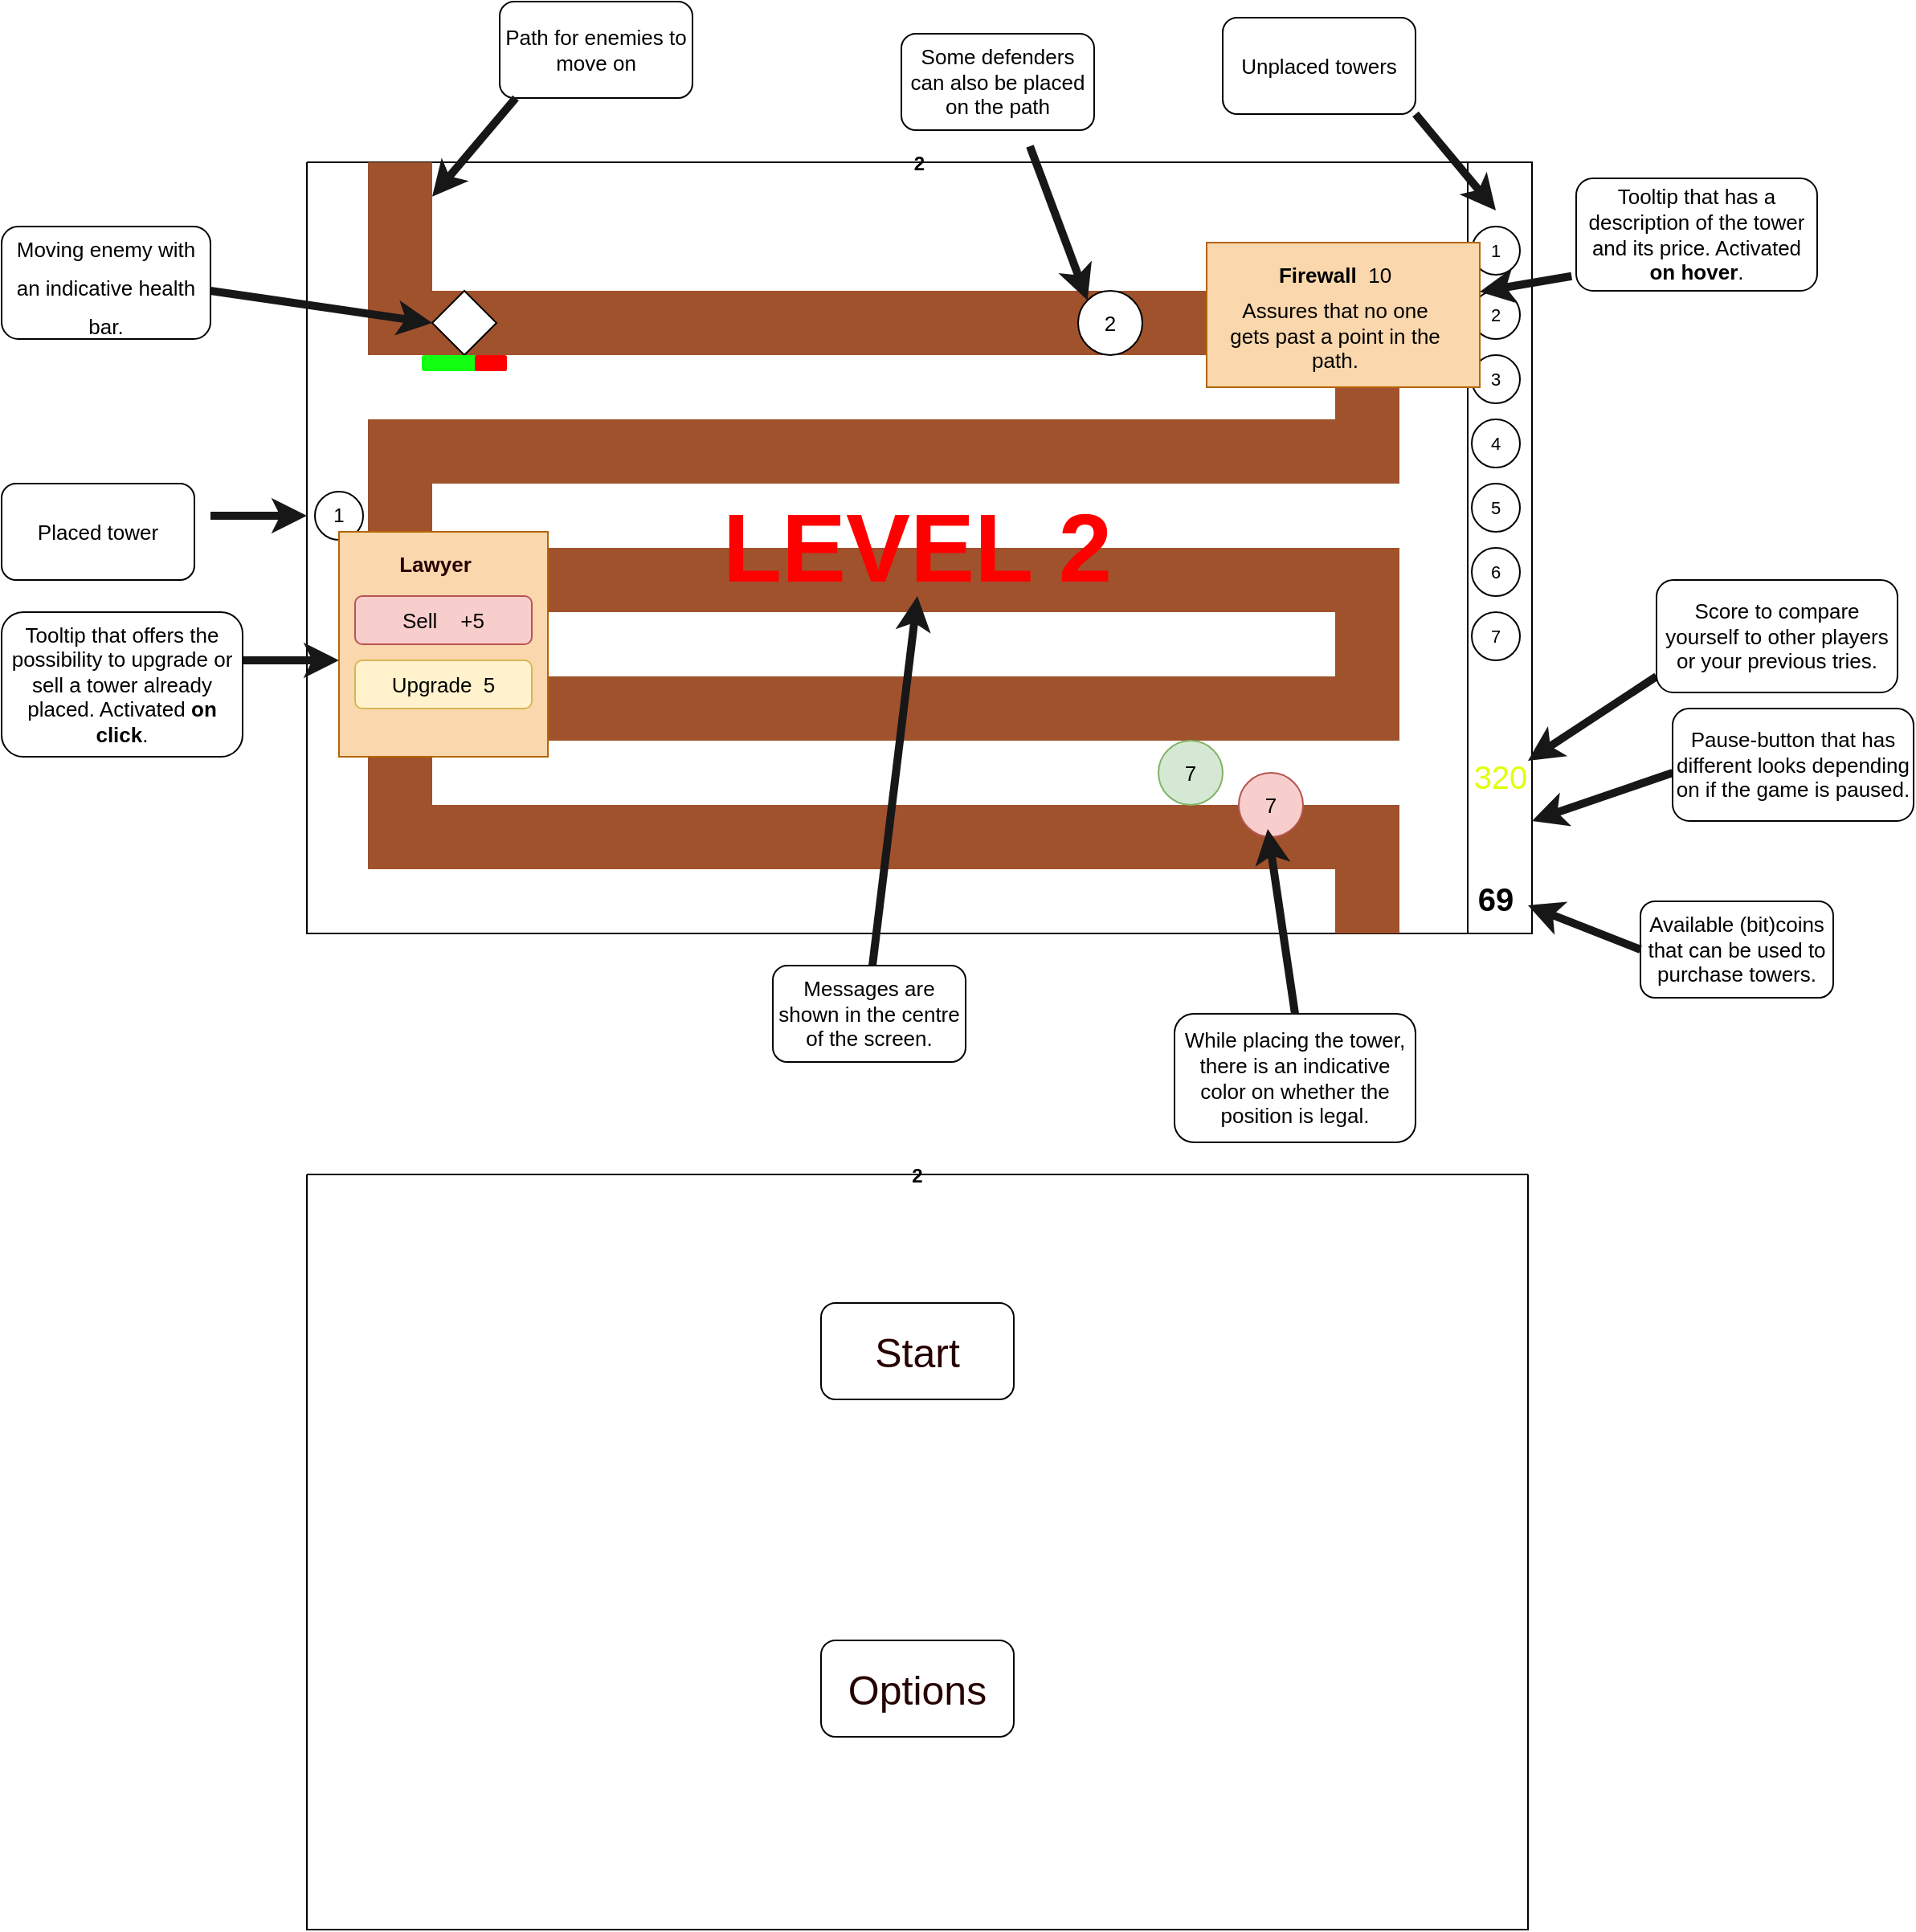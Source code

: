 <mxfile version="20.8.13" type="github">
  <diagram name="Page-1" id="zFE875iKLAENkuUcsFWu">
    <mxGraphModel dx="1354" dy="593" grid="1" gridSize="10" guides="1" tooltips="1" connect="1" arrows="1" fold="1" page="1" pageScale="1" pageWidth="850" pageHeight="1100" math="0" shadow="0">
      <root>
        <mxCell id="0" />
        <mxCell id="1" parent="0" />
        <mxCell id="jQFUmVb1L2Z8zy5BHqim-1" value="2" style="swimlane;startSize=0;fillColor=#009900;strokeColor=#000000;" vertex="1" parent="1">
          <mxGeometry x="40" y="160" width="762.5" height="480" as="geometry">
            <mxRectangle x="40" y="160" width="50" height="40" as="alternateBounds" />
          </mxGeometry>
        </mxCell>
        <mxCell id="jQFUmVb1L2Z8zy5BHqim-7" value="" style="rounded=0;whiteSpace=wrap;html=1;" vertex="1" parent="jQFUmVb1L2Z8zy5BHqim-1">
          <mxGeometry x="722.5" width="40" height="480" as="geometry" />
        </mxCell>
        <mxCell id="jQFUmVb1L2Z8zy5BHqim-8" value="" style="ellipse;whiteSpace=wrap;html=1;aspect=fixed;" vertex="1" parent="jQFUmVb1L2Z8zy5BHqim-1">
          <mxGeometry x="725" y="40" width="30" height="30" as="geometry" />
        </mxCell>
        <mxCell id="jQFUmVb1L2Z8zy5BHqim-9" value="" style="ellipse;whiteSpace=wrap;html=1;aspect=fixed;" vertex="1" parent="jQFUmVb1L2Z8zy5BHqim-1">
          <mxGeometry x="725" y="80" width="30" height="30" as="geometry" />
        </mxCell>
        <mxCell id="jQFUmVb1L2Z8zy5BHqim-10" value="" style="ellipse;whiteSpace=wrap;html=1;aspect=fixed;" vertex="1" parent="jQFUmVb1L2Z8zy5BHqim-1">
          <mxGeometry x="725" y="120" width="30" height="30" as="geometry" />
        </mxCell>
        <mxCell id="jQFUmVb1L2Z8zy5BHqim-11" value="" style="ellipse;whiteSpace=wrap;html=1;aspect=fixed;" vertex="1" parent="jQFUmVb1L2Z8zy5BHqim-1">
          <mxGeometry x="725" y="160" width="30" height="30" as="geometry" />
        </mxCell>
        <mxCell id="jQFUmVb1L2Z8zy5BHqim-12" value="" style="ellipse;whiteSpace=wrap;html=1;aspect=fixed;" vertex="1" parent="jQFUmVb1L2Z8zy5BHqim-1">
          <mxGeometry x="725" y="200" width="30" height="30" as="geometry" />
        </mxCell>
        <mxCell id="jQFUmVb1L2Z8zy5BHqim-13" value="" style="ellipse;whiteSpace=wrap;html=1;aspect=fixed;" vertex="1" parent="jQFUmVb1L2Z8zy5BHqim-1">
          <mxGeometry x="725" y="240" width="30" height="30" as="geometry" />
        </mxCell>
        <mxCell id="jQFUmVb1L2Z8zy5BHqim-14" value="" style="ellipse;whiteSpace=wrap;html=1;aspect=fixed;" vertex="1" parent="jQFUmVb1L2Z8zy5BHqim-1">
          <mxGeometry x="725" y="280" width="30" height="30" as="geometry" />
        </mxCell>
        <mxCell id="jQFUmVb1L2Z8zy5BHqim-110" value="" style="rounded=0;whiteSpace=wrap;html=1;fillColor=#a0522d;fontColor=#ffffff;strokeColor=none;" vertex="1" parent="jQFUmVb1L2Z8zy5BHqim-1">
          <mxGeometry x="38" y="80" width="642" height="40" as="geometry" />
        </mxCell>
        <mxCell id="jQFUmVb1L2Z8zy5BHqim-111" value="" style="rounded=0;whiteSpace=wrap;html=1;fillColor=#a0522d;fontColor=#ffffff;strokeColor=none;" vertex="1" parent="jQFUmVb1L2Z8zy5BHqim-1">
          <mxGeometry x="38" y="160" width="642" height="40" as="geometry" />
        </mxCell>
        <mxCell id="jQFUmVb1L2Z8zy5BHqim-113" value="" style="rounded=0;whiteSpace=wrap;html=1;fillColor=#a0522d;fontColor=#ffffff;strokeColor=none;" vertex="1" parent="jQFUmVb1L2Z8zy5BHqim-1">
          <mxGeometry x="38" y="240" width="640" height="40" as="geometry" />
        </mxCell>
        <mxCell id="jQFUmVb1L2Z8zy5BHqim-114" value="" style="rounded=0;whiteSpace=wrap;html=1;fillColor=#a0522d;fontColor=#ffffff;strokeColor=none;" vertex="1" parent="jQFUmVb1L2Z8zy5BHqim-1">
          <mxGeometry x="39" y="240" width="641" height="40" as="geometry" />
        </mxCell>
        <mxCell id="jQFUmVb1L2Z8zy5BHqim-115" value="" style="rounded=0;whiteSpace=wrap;html=1;fillColor=#a0522d;fontColor=#ffffff;strokeColor=none;" vertex="1" parent="jQFUmVb1L2Z8zy5BHqim-1">
          <mxGeometry x="38" y="320" width="642" height="40" as="geometry" />
        </mxCell>
        <mxCell id="jQFUmVb1L2Z8zy5BHqim-116" value="" style="rounded=0;whiteSpace=wrap;html=1;fillColor=#a0522d;fontColor=#ffffff;strokeColor=none;" vertex="1" parent="jQFUmVb1L2Z8zy5BHqim-1">
          <mxGeometry x="38" y="400" width="642" height="40" as="geometry" />
        </mxCell>
        <mxCell id="jQFUmVb1L2Z8zy5BHqim-117" value="" style="rounded=0;whiteSpace=wrap;html=1;fillColor=#a0522d;fontColor=#ffffff;strokeColor=none;" vertex="1" parent="jQFUmVb1L2Z8zy5BHqim-1">
          <mxGeometry x="640" y="80" width="40" height="120" as="geometry" />
        </mxCell>
        <mxCell id="jQFUmVb1L2Z8zy5BHqim-118" value="" style="rounded=0;whiteSpace=wrap;html=1;fillColor=#a0522d;fontColor=#ffffff;strokeColor=none;" vertex="1" parent="jQFUmVb1L2Z8zy5BHqim-1">
          <mxGeometry x="38" y="160" width="40" height="120" as="geometry" />
        </mxCell>
        <mxCell id="jQFUmVb1L2Z8zy5BHqim-119" value="" style="rounded=0;whiteSpace=wrap;html=1;fillColor=#a0522d;fontColor=#ffffff;strokeColor=none;" vertex="1" parent="jQFUmVb1L2Z8zy5BHqim-1">
          <mxGeometry x="640" y="240" width="40" height="120" as="geometry" />
        </mxCell>
        <mxCell id="jQFUmVb1L2Z8zy5BHqim-120" value="" style="rounded=0;whiteSpace=wrap;html=1;fillColor=#a0522d;fontColor=#ffffff;strokeColor=none;" vertex="1" parent="jQFUmVb1L2Z8zy5BHqim-1">
          <mxGeometry x="38" y="320" width="40" height="120" as="geometry" />
        </mxCell>
        <mxCell id="jQFUmVb1L2Z8zy5BHqim-126" value="" style="rhombus;whiteSpace=wrap;html=1;fontSize=20;" vertex="1" parent="jQFUmVb1L2Z8zy5BHqim-1">
          <mxGeometry x="78" y="80" width="40" height="40" as="geometry" />
        </mxCell>
        <mxCell id="jQFUmVb1L2Z8zy5BHqim-129" value="1" style="ellipse;whiteSpace=wrap;html=1;aspect=fixed;" vertex="1" parent="jQFUmVb1L2Z8zy5BHqim-1">
          <mxGeometry x="5" y="205" width="30" height="30" as="geometry" />
        </mxCell>
        <mxCell id="jQFUmVb1L2Z8zy5BHqim-137" value="" style="shape=image;verticalLabelPosition=bottom;labelBackgroundColor=default;verticalAlign=top;aspect=fixed;imageAspect=0;image=https://upload.wikimedia.org/wikipedia/commons/4/48/Gold_Bitcoin.svg;" vertex="1" parent="jQFUmVb1L2Z8zy5BHqim-1">
          <mxGeometry x="720" y="435" width="45" height="45" as="geometry" />
        </mxCell>
        <mxCell id="jQFUmVb1L2Z8zy5BHqim-138" value="&lt;font style=&quot;font-size: 20px;&quot;&gt;&lt;b style=&quot;font-size: 20px;&quot;&gt;69&lt;/b&gt;&lt;/font&gt;" style="text;strokeColor=none;align=center;fillColor=none;html=1;verticalAlign=middle;whiteSpace=wrap;rounded=0;fontSize=20;labelBackgroundColor=none;" vertex="1" parent="jQFUmVb1L2Z8zy5BHqim-1">
          <mxGeometry x="720" y="447.5" width="40" height="20" as="geometry" />
        </mxCell>
        <mxCell id="jQFUmVb1L2Z8zy5BHqim-139" value="" style="rounded=0;whiteSpace=wrap;html=1;fillColor=#a0522d;fontColor=#ffffff;strokeColor=none;" vertex="1" parent="jQFUmVb1L2Z8zy5BHqim-1">
          <mxGeometry x="38" width="40" height="90" as="geometry" />
        </mxCell>
        <mxCell id="jQFUmVb1L2Z8zy5BHqim-141" value="1" style="text;strokeColor=none;align=center;fillColor=none;html=1;verticalAlign=middle;whiteSpace=wrap;rounded=0;fontSize=11;" vertex="1" parent="jQFUmVb1L2Z8zy5BHqim-1">
          <mxGeometry x="725" y="40" width="30" height="30" as="geometry" />
        </mxCell>
        <mxCell id="jQFUmVb1L2Z8zy5BHqim-144" value="2" style="text;strokeColor=none;align=center;fillColor=none;html=1;verticalAlign=middle;whiteSpace=wrap;rounded=0;fontSize=11;" vertex="1" parent="jQFUmVb1L2Z8zy5BHqim-1">
          <mxGeometry x="725" y="80" width="30" height="30" as="geometry" />
        </mxCell>
        <mxCell id="jQFUmVb1L2Z8zy5BHqim-145" value="3" style="text;strokeColor=none;align=center;fillColor=none;html=1;verticalAlign=middle;whiteSpace=wrap;rounded=0;fontSize=11;" vertex="1" parent="jQFUmVb1L2Z8zy5BHqim-1">
          <mxGeometry x="725" y="120" width="30" height="30" as="geometry" />
        </mxCell>
        <mxCell id="jQFUmVb1L2Z8zy5BHqim-146" value="4" style="text;strokeColor=none;align=center;fillColor=none;html=1;verticalAlign=middle;whiteSpace=wrap;rounded=0;fontSize=11;" vertex="1" parent="jQFUmVb1L2Z8zy5BHqim-1">
          <mxGeometry x="725" y="160" width="30" height="30" as="geometry" />
        </mxCell>
        <mxCell id="jQFUmVb1L2Z8zy5BHqim-147" value="5" style="text;strokeColor=none;align=center;fillColor=none;html=1;verticalAlign=middle;whiteSpace=wrap;rounded=0;fontSize=11;" vertex="1" parent="jQFUmVb1L2Z8zy5BHqim-1">
          <mxGeometry x="725" y="200" width="30" height="30" as="geometry" />
        </mxCell>
        <mxCell id="jQFUmVb1L2Z8zy5BHqim-148" value="6" style="text;strokeColor=none;align=center;fillColor=none;html=1;verticalAlign=middle;whiteSpace=wrap;rounded=0;fontSize=11;" vertex="1" parent="jQFUmVb1L2Z8zy5BHqim-1">
          <mxGeometry x="725" y="240" width="30" height="30" as="geometry" />
        </mxCell>
        <mxCell id="jQFUmVb1L2Z8zy5BHqim-149" value="7" style="text;strokeColor=none;align=center;fillColor=none;html=1;verticalAlign=middle;whiteSpace=wrap;rounded=0;fontSize=11;" vertex="1" parent="jQFUmVb1L2Z8zy5BHqim-1">
          <mxGeometry x="725" y="280" width="30" height="30" as="geometry" />
        </mxCell>
        <mxCell id="jQFUmVb1L2Z8zy5BHqim-151" value="&lt;font style=&quot;font-size: 13px;&quot;&gt;2&lt;/font&gt;" style="ellipse;whiteSpace=wrap;html=1;aspect=fixed;fontSize=11;" vertex="1" parent="jQFUmVb1L2Z8zy5BHqim-1">
          <mxGeometry x="480" y="80" width="40" height="40" as="geometry" />
        </mxCell>
        <mxCell id="jQFUmVb1L2Z8zy5BHqim-153" value="" style="endArrow=classic;html=1;rounded=0;strokeColor=#171717;strokeWidth=5;fontSize=20;entryX=0;entryY=0;entryDx=0;entryDy=0;" edge="1" parent="jQFUmVb1L2Z8zy5BHqim-1" target="jQFUmVb1L2Z8zy5BHqim-151">
          <mxGeometry width="50" height="50" relative="1" as="geometry">
            <mxPoint x="450" y="-10" as="sourcePoint" />
            <mxPoint x="440" y="90" as="targetPoint" />
          </mxGeometry>
        </mxCell>
        <mxCell id="jQFUmVb1L2Z8zy5BHqim-154" value="" style="rounded=0;whiteSpace=wrap;html=1;strokeColor=#b46504;fontSize=13;fillColor=#fad7ac;" vertex="1" parent="jQFUmVb1L2Z8zy5BHqim-1">
          <mxGeometry x="560" y="50" width="170" height="90" as="geometry" />
        </mxCell>
        <mxCell id="jQFUmVb1L2Z8zy5BHqim-155" value="" style="shape=image;verticalLabelPosition=bottom;labelBackgroundColor=default;verticalAlign=top;aspect=fixed;imageAspect=0;image=https://upload.wikimedia.org/wikipedia/commons/4/48/Gold_Bitcoin.svg;" vertex="1" parent="jQFUmVb1L2Z8zy5BHqim-1">
          <mxGeometry x="678" y="60" width="20" height="20" as="geometry" />
        </mxCell>
        <mxCell id="jQFUmVb1L2Z8zy5BHqim-156" value="&lt;b&gt;Firewall&lt;/b&gt;&amp;nbsp; 10" style="text;strokeColor=none;align=center;fillColor=none;html=1;verticalAlign=middle;whiteSpace=wrap;rounded=0;fontSize=13;" vertex="1" parent="jQFUmVb1L2Z8zy5BHqim-1">
          <mxGeometry x="580" y="55" width="120" height="30" as="geometry" />
        </mxCell>
        <mxCell id="jQFUmVb1L2Z8zy5BHqim-157" value="Assures that no one gets past a point in the path." style="text;strokeColor=none;align=center;fillColor=none;html=1;verticalAlign=middle;whiteSpace=wrap;rounded=0;fontSize=13;" vertex="1" parent="jQFUmVb1L2Z8zy5BHqim-1">
          <mxGeometry x="570" y="85" width="140" height="45" as="geometry" />
        </mxCell>
        <mxCell id="jQFUmVb1L2Z8zy5BHqim-162" value="&lt;h1 style=&quot;font-size: 60px;&quot;&gt;LEVEL 2&lt;/h1&gt;" style="text;strokeColor=none;align=center;fillColor=none;html=1;verticalAlign=middle;whiteSpace=wrap;rounded=0;fontSize=60;labelBackgroundColor=none;fontColor=#ff0000;" vertex="1" parent="jQFUmVb1L2Z8zy5BHqim-1">
          <mxGeometry x="140" y="210" width="480" height="60" as="geometry" />
        </mxCell>
        <mxCell id="jQFUmVb1L2Z8zy5BHqim-165" value="" style="rounded=0;whiteSpace=wrap;html=1;strokeColor=#b46504;fontSize=13;fillColor=#fad7ac;" vertex="1" parent="jQFUmVb1L2Z8zy5BHqim-1">
          <mxGeometry x="20" y="230" width="130" height="140" as="geometry" />
        </mxCell>
        <mxCell id="jQFUmVb1L2Z8zy5BHqim-167" value="" style="endArrow=classic;html=1;rounded=0;strokeColor=#171717;strokeWidth=5;fontSize=20;" edge="1" parent="jQFUmVb1L2Z8zy5BHqim-1">
          <mxGeometry width="50" height="50" relative="1" as="geometry">
            <mxPoint x="-40" y="310" as="sourcePoint" />
            <mxPoint x="20" y="310" as="targetPoint" />
          </mxGeometry>
        </mxCell>
        <mxCell id="jQFUmVb1L2Z8zy5BHqim-169" value="&lt;b&gt;Lawyer&lt;/b&gt;" style="text;strokeColor=none;align=center;fillColor=none;html=1;verticalAlign=middle;whiteSpace=wrap;rounded=0;fontSize=13;fontColor=#260000;" vertex="1" parent="jQFUmVb1L2Z8zy5BHqim-1">
          <mxGeometry x="50" y="235" width="60" height="30" as="geometry" />
        </mxCell>
        <mxCell id="jQFUmVb1L2Z8zy5BHqim-170" value="Sell&amp;nbsp; &amp;nbsp; +5" style="rounded=1;whiteSpace=wrap;html=1;labelBackgroundColor=none;strokeColor=#b85450;fontSize=13;fillColor=#f8cecc;" vertex="1" parent="jQFUmVb1L2Z8zy5BHqim-1">
          <mxGeometry x="30" y="270" width="110" height="30" as="geometry" />
        </mxCell>
        <mxCell id="jQFUmVb1L2Z8zy5BHqim-171" value="Upgrade&amp;nbsp; 5" style="rounded=1;whiteSpace=wrap;html=1;labelBackgroundColor=none;strokeColor=#d6b656;fontSize=13;fillColor=#fff2cc;" vertex="1" parent="jQFUmVb1L2Z8zy5BHqim-1">
          <mxGeometry x="30" y="310" width="110" height="30" as="geometry" />
        </mxCell>
        <mxCell id="jQFUmVb1L2Z8zy5BHqim-172" value="" style="shape=image;verticalLabelPosition=bottom;labelBackgroundColor=default;verticalAlign=top;aspect=fixed;imageAspect=0;image=https://upload.wikimedia.org/wikipedia/commons/4/48/Gold_Bitcoin.svg;" vertex="1" parent="jQFUmVb1L2Z8zy5BHqim-1">
          <mxGeometry x="118" y="315" width="20" height="20" as="geometry" />
        </mxCell>
        <mxCell id="jQFUmVb1L2Z8zy5BHqim-174" value="" style="shape=image;verticalLabelPosition=bottom;labelBackgroundColor=default;verticalAlign=top;aspect=fixed;imageAspect=0;image=https://upload.wikimedia.org/wikipedia/commons/4/48/Gold_Bitcoin.svg;" vertex="1" parent="jQFUmVb1L2Z8zy5BHqim-1">
          <mxGeometry x="110" y="275" width="20" height="20" as="geometry" />
        </mxCell>
        <mxCell id="jQFUmVb1L2Z8zy5BHqim-175" value="" style="rounded=1;whiteSpace=wrap;html=1;labelBackgroundColor=none;strokeColor=none;fontSize=13;fontColor=#260000;fillColor=#12FF12;" vertex="1" parent="jQFUmVb1L2Z8zy5BHqim-1">
          <mxGeometry x="71.5" y="120" width="53" height="10" as="geometry" />
        </mxCell>
        <mxCell id="jQFUmVb1L2Z8zy5BHqim-176" value="" style="rounded=1;whiteSpace=wrap;html=1;labelBackgroundColor=none;strokeColor=none;fontSize=13;fontColor=#260000;fillColor=#FF0000;" vertex="1" parent="jQFUmVb1L2Z8zy5BHqim-1">
          <mxGeometry x="104.5" y="120" width="20" height="10" as="geometry" />
        </mxCell>
        <mxCell id="jQFUmVb1L2Z8zy5BHqim-273" value="7" style="ellipse;whiteSpace=wrap;html=1;aspect=fixed;labelBackgroundColor=none;strokeColor=#b85450;fontSize=13;fillColor=#f8cecc;" vertex="1" parent="jQFUmVb1L2Z8zy5BHqim-1">
          <mxGeometry x="580" y="380" width="40" height="40" as="geometry" />
        </mxCell>
        <mxCell id="jQFUmVb1L2Z8zy5BHqim-274" value="7" style="ellipse;whiteSpace=wrap;html=1;aspect=fixed;labelBackgroundColor=none;strokeColor=#82b366;fontSize=13;fillColor=#d5e8d4;" vertex="1" parent="jQFUmVb1L2Z8zy5BHqim-1">
          <mxGeometry x="530" y="360" width="40" height="40" as="geometry" />
        </mxCell>
        <mxCell id="jQFUmVb1L2Z8zy5BHqim-277" value="" style="shape=image;html=1;verticalAlign=top;verticalLabelPosition=bottom;labelBackgroundColor=#ffffff;imageAspect=0;aspect=fixed;image=https://cdn4.iconfinder.com/data/icons/ionicons/512/icon-ios7-pause-128.png;strokeColor=#08BF26;fontSize=13;fontColor=#260000;fillColor=default;" vertex="1" parent="jQFUmVb1L2Z8zy5BHqim-1">
          <mxGeometry x="718.5" y="392" width="48" height="48" as="geometry" />
        </mxCell>
        <mxCell id="jQFUmVb1L2Z8zy5BHqim-121" value="" style="rounded=0;whiteSpace=wrap;html=1;fillColor=#a0522d;fontColor=#ffffff;strokeColor=none;" vertex="1" parent="1">
          <mxGeometry x="680" y="560" width="40" height="80" as="geometry" />
        </mxCell>
        <mxCell id="jQFUmVb1L2Z8zy5BHqim-127" value="" style="endArrow=classic;html=1;rounded=0;strokeColor=#171717;strokeWidth=5;fontSize=20;entryX=0;entryY=0.5;entryDx=0;entryDy=0;" edge="1" parent="1" target="jQFUmVb1L2Z8zy5BHqim-126">
          <mxGeometry width="50" height="50" relative="1" as="geometry">
            <mxPoint x="-20" y="240" as="sourcePoint" />
            <mxPoint x="30" y="260" as="targetPoint" />
          </mxGeometry>
        </mxCell>
        <mxCell id="jQFUmVb1L2Z8zy5BHqim-128" value="&lt;font style=&quot;font-size: 13px;&quot;&gt;Moving enemy with an indicative health bar.&lt;/font&gt;" style="rounded=1;whiteSpace=wrap;html=1;fontSize=20;" vertex="1" parent="1">
          <mxGeometry x="-150" y="200" width="130" height="70" as="geometry" />
        </mxCell>
        <mxCell id="jQFUmVb1L2Z8zy5BHqim-131" value="&lt;font style=&quot;font-size: 13px;&quot;&gt;Path for enemies to move on&lt;/font&gt;" style="rounded=1;whiteSpace=wrap;html=1;fontSize=13;" vertex="1" parent="1">
          <mxGeometry x="160" y="60" width="120" height="60" as="geometry" />
        </mxCell>
        <mxCell id="jQFUmVb1L2Z8zy5BHqim-132" value="" style="endArrow=classic;html=1;rounded=0;strokeColor=#171717;strokeWidth=5;fontSize=20;" edge="1" parent="1">
          <mxGeometry width="50" height="50" relative="1" as="geometry">
            <mxPoint x="730" y="130" as="sourcePoint" />
            <mxPoint x="780" y="190" as="targetPoint" />
          </mxGeometry>
        </mxCell>
        <mxCell id="jQFUmVb1L2Z8zy5BHqim-133" value="Unplaced towers" style="rounded=1;whiteSpace=wrap;html=1;fontSize=13;" vertex="1" parent="1">
          <mxGeometry x="610" y="70" width="120" height="60" as="geometry" />
        </mxCell>
        <mxCell id="jQFUmVb1L2Z8zy5BHqim-134" value="Placed tower" style="rounded=1;whiteSpace=wrap;html=1;fontSize=13;" vertex="1" parent="1">
          <mxGeometry x="-150" y="360" width="120" height="60" as="geometry" />
        </mxCell>
        <mxCell id="jQFUmVb1L2Z8zy5BHqim-135" value="" style="endArrow=classic;html=1;rounded=0;strokeColor=#171717;strokeWidth=5;fontSize=20;" edge="1" parent="1">
          <mxGeometry width="50" height="50" relative="1" as="geometry">
            <mxPoint x="-20" y="380" as="sourcePoint" />
            <mxPoint x="40" y="380" as="targetPoint" />
          </mxGeometry>
        </mxCell>
        <mxCell id="jQFUmVb1L2Z8zy5BHqim-152" value="&lt;font style=&quot;font-size: 13px;&quot;&gt;Some defenders can also be placed on the path&lt;/font&gt;" style="rounded=1;whiteSpace=wrap;html=1;fontSize=13;" vertex="1" parent="1">
          <mxGeometry x="410" y="80" width="120" height="60" as="geometry" />
        </mxCell>
        <mxCell id="jQFUmVb1L2Z8zy5BHqim-130" value="" style="endArrow=classic;html=1;rounded=0;strokeColor=#171717;strokeWidth=5;fontSize=20;" edge="1" parent="1" target="jQFUmVb1L2Z8zy5BHqim-139">
          <mxGeometry width="50" height="50" relative="1" as="geometry">
            <mxPoint x="170" y="120" as="sourcePoint" />
            <mxPoint x="160" y="220" as="targetPoint" />
          </mxGeometry>
        </mxCell>
        <mxCell id="jQFUmVb1L2Z8zy5BHqim-158" value="Tooltip that has a description of the tower and its price. Activated &lt;b&gt;on hover&lt;/b&gt;." style="rounded=1;whiteSpace=wrap;html=1;fontSize=13;" vertex="1" parent="1">
          <mxGeometry x="830" y="170" width="150" height="70" as="geometry" />
        </mxCell>
        <mxCell id="jQFUmVb1L2Z8zy5BHqim-159" value="" style="endArrow=classic;html=1;rounded=0;strokeColor=#171717;strokeWidth=5;fontSize=20;exitX=-0.019;exitY=0.87;exitDx=0;exitDy=0;exitPerimeter=0;" edge="1" parent="1" source="jQFUmVb1L2Z8zy5BHqim-158" target="jQFUmVb1L2Z8zy5BHqim-154">
          <mxGeometry width="50" height="50" relative="1" as="geometry">
            <mxPoint x="820" y="220" as="sourcePoint" />
            <mxPoint x="870" y="280" as="targetPoint" />
          </mxGeometry>
        </mxCell>
        <mxCell id="jQFUmVb1L2Z8zy5BHqim-160" value="Available (bit)coins that can be used to purchase towers." style="rounded=1;whiteSpace=wrap;html=1;fontSize=13;" vertex="1" parent="1">
          <mxGeometry x="870" y="620" width="120" height="60" as="geometry" />
        </mxCell>
        <mxCell id="jQFUmVb1L2Z8zy5BHqim-161" value="" style="endArrow=classic;html=1;rounded=0;strokeColor=#171717;strokeWidth=5;fontSize=20;exitX=-0.019;exitY=0.87;exitDx=0;exitDy=0;exitPerimeter=0;entryX=1;entryY=0.75;entryDx=0;entryDy=0;" edge="1" parent="1" target="jQFUmVb1L2Z8zy5BHqim-138">
          <mxGeometry width="50" height="50" relative="1" as="geometry">
            <mxPoint x="870.0" y="650" as="sourcePoint" />
            <mxPoint x="812.28" y="663.265" as="targetPoint" />
          </mxGeometry>
        </mxCell>
        <mxCell id="jQFUmVb1L2Z8zy5BHqim-163" value="Messages are shown in the centre of the screen." style="rounded=1;whiteSpace=wrap;html=1;fontSize=13;" vertex="1" parent="1">
          <mxGeometry x="330" y="660" width="120" height="60" as="geometry" />
        </mxCell>
        <mxCell id="jQFUmVb1L2Z8zy5BHqim-164" value="" style="endArrow=classic;html=1;rounded=0;strokeColor=#171717;strokeWidth=5;fontSize=20;entryX=0.5;entryY=1;entryDx=0;entryDy=0;" edge="1" parent="1" target="jQFUmVb1L2Z8zy5BHqim-162">
          <mxGeometry width="50" height="50" relative="1" as="geometry">
            <mxPoint x="392" y="660" as="sourcePoint" />
            <mxPoint x="530" y="680" as="targetPoint" />
          </mxGeometry>
        </mxCell>
        <mxCell id="jQFUmVb1L2Z8zy5BHqim-166" value="Tooltip that offers the possibility to upgrade or sell a tower already placed. Activated &lt;b&gt;on click&lt;/b&gt;." style="rounded=1;whiteSpace=wrap;html=1;fontSize=13;" vertex="1" parent="1">
          <mxGeometry x="-150" y="440" width="150" height="90" as="geometry" />
        </mxCell>
        <mxCell id="jQFUmVb1L2Z8zy5BHqim-275" value="While placing the tower, there is an indicative color on whether the position is legal." style="rounded=1;whiteSpace=wrap;html=1;fontSize=13;" vertex="1" parent="1">
          <mxGeometry x="580" y="690" width="150" height="80" as="geometry" />
        </mxCell>
        <mxCell id="jQFUmVb1L2Z8zy5BHqim-276" value="" style="endArrow=classic;html=1;rounded=0;strokeColor=#171717;strokeWidth=5;fontSize=20;entryX=0.5;entryY=1;entryDx=0;entryDy=0;exitX=0.5;exitY=0;exitDx=0;exitDy=0;" edge="1" parent="1" source="jQFUmVb1L2Z8zy5BHqim-275">
          <mxGeometry width="50" height="50" relative="1" as="geometry">
            <mxPoint x="610" y="805" as="sourcePoint" />
            <mxPoint x="638" y="575" as="targetPoint" />
          </mxGeometry>
        </mxCell>
        <mxCell id="jQFUmVb1L2Z8zy5BHqim-278" value="" style="endArrow=classic;html=1;rounded=0;strokeColor=#171717;strokeWidth=5;fontSize=20;entryX=1;entryY=0.75;entryDx=0;entryDy=0;" edge="1" parent="1">
          <mxGeometry width="50" height="50" relative="1" as="geometry">
            <mxPoint x="890" y="540" as="sourcePoint" />
            <mxPoint x="802.5" y="570" as="targetPoint" />
          </mxGeometry>
        </mxCell>
        <mxCell id="jQFUmVb1L2Z8zy5BHqim-279" value="Pause-button that has different looks depending on if the game is paused." style="rounded=1;whiteSpace=wrap;html=1;fontSize=13;" vertex="1" parent="1">
          <mxGeometry x="890" y="500" width="150" height="70" as="geometry" />
        </mxCell>
        <mxCell id="jQFUmVb1L2Z8zy5BHqim-330" value="2" style="swimlane;startSize=0;fillColor=#009900;strokeColor=#000000;" vertex="1" parent="1">
          <mxGeometry x="40" y="790" width="760" height="470" as="geometry">
            <mxRectangle x="40" y="160" width="50" height="40" as="alternateBounds" />
          </mxGeometry>
        </mxCell>
        <mxCell id="jQFUmVb1L2Z8zy5BHqim-382" value="&lt;font style=&quot;font-size: 25px;&quot;&gt;Start&lt;/font&gt;" style="rounded=1;whiteSpace=wrap;html=1;labelBackgroundColor=none;strokeColor=default;fontSize=13;fontColor=#260000;fillColor=default;" vertex="1" parent="jQFUmVb1L2Z8zy5BHqim-330">
          <mxGeometry x="320" y="80" width="120" height="60" as="geometry" />
        </mxCell>
        <mxCell id="jQFUmVb1L2Z8zy5BHqim-383" value="&lt;font style=&quot;font-size: 25px;&quot;&gt;Options&lt;/font&gt;" style="rounded=1;whiteSpace=wrap;html=1;labelBackgroundColor=none;strokeColor=default;fontSize=13;fontColor=#260000;fillColor=default;" vertex="1" parent="jQFUmVb1L2Z8zy5BHqim-330">
          <mxGeometry x="320" y="290" width="120" height="60" as="geometry" />
        </mxCell>
        <mxCell id="jQFUmVb1L2Z8zy5BHqim-390" value="&lt;font style=&quot;font-size: 20px;&quot;&gt;320&lt;/font&gt;" style="text;strokeColor=none;align=center;fillColor=none;html=1;verticalAlign=middle;whiteSpace=wrap;rounded=0;fontSize=25;fontColor=#e1ff00;" vertex="1" parent="1">
          <mxGeometry x="762.5" y="532.5" width="40" height="15" as="geometry" />
        </mxCell>
        <mxCell id="jQFUmVb1L2Z8zy5BHqim-391" value="" style="endArrow=classic;html=1;rounded=0;strokeColor=#171717;strokeWidth=5;fontSize=20;entryX=1;entryY=0.75;entryDx=0;entryDy=0;" edge="1" parent="1">
          <mxGeometry width="50" height="50" relative="1" as="geometry">
            <mxPoint x="880" y="480" as="sourcePoint" />
            <mxPoint x="800" y="532.5" as="targetPoint" />
          </mxGeometry>
        </mxCell>
        <mxCell id="jQFUmVb1L2Z8zy5BHqim-392" value="Score to compare yourself to other players or your previous tries." style="rounded=1;whiteSpace=wrap;html=1;fontSize=13;" vertex="1" parent="1">
          <mxGeometry x="880" y="420" width="150" height="70" as="geometry" />
        </mxCell>
      </root>
    </mxGraphModel>
  </diagram>
</mxfile>
